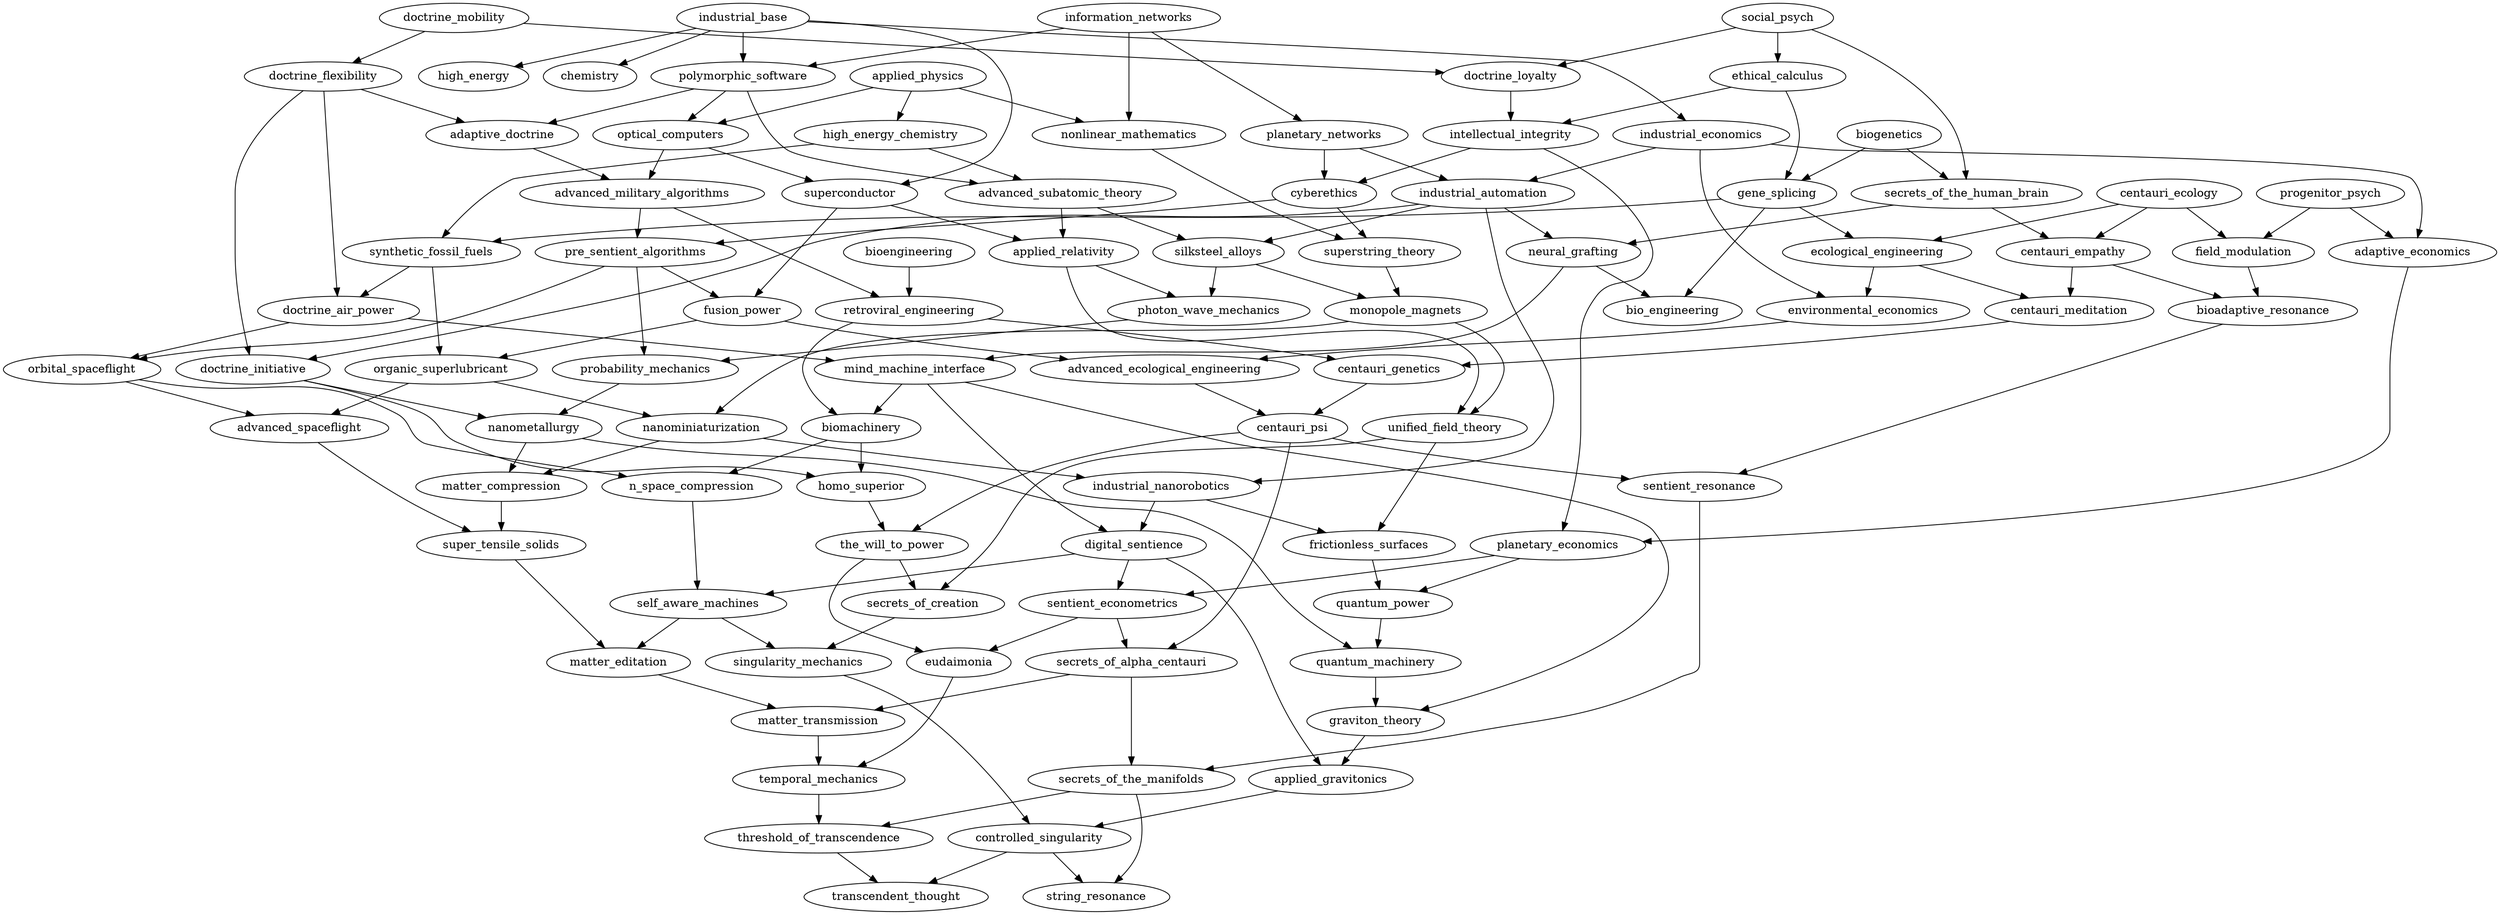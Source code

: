 digraph alpha_centauri {
    subgraph build {
        industrial_base                 -> {superconductor; high_energy; chemistry; polymorphic_software; industrial_economics};
        social_psych                    -> {doctrine_loyalty; ethical_calculus; secrets_of_the_human_brain};
        industrial_economics            -> { industrial_automation; environmental_economics; adaptive_economics};
        adaptive_economics              -> planetary_economics;
        gene_splicing                   -> { synthetic_fossil_fuels; bio_engineering; ecological_engineering};
        industrial_automation           -> {silksteel_alloys; doctrine_initiative; neural_grafting; industrial_nanorobotics};
        cyberethics                     -> {superstring_theory; pre_sentient_algorithms};
        silksteel_alloys                -> {monopole_magnets; photon_wave_mechanics};
        bioengineering                  -> {retroviral_engineering};
        environmental_economics         -> {advanced_ecological_engineering};
        monopole_magnets                -> {unified_field_theory; nanominiaturization};
        planetary_economics             -> {quantum_power; sentient_econometrics};
        advanced_ecological_engineering -> {centauri_psi};
        biomachinery                    -> {homo_superior; n_space_compression};
        probability_mechanics           -> {nanometallurgy};
        nanominiaturization             -> {matter_compression; industrial_nanorobotics};
        industrial_nanorobotics         -> {frictionless_surfaces; digital_sentience};
        super_tensile_solids            -> {matter_editation};
        matter_editation                -> {matter_transmission};
        quantum_machinery               -> {graviton_theory};
        matter_transmission             -> {temporal_mechanics};
        temporal_mechanics              -> {threshold_of_transcendence};
    }

    subgraph conquer {
        applied_physics                 -> {nonlinear_mathematics; high_energy_chemistry; optical_computers};
        doctrine_loyalty                -> {intellectual_integrity};
        field_modulation                -> {bioadaptive_resonance};
        high_energy_chemistry           -> {advanced_subatomic_theory; synthetic_fossil_fuels};
        nonlinear_mathematics           -> {superstring_theory};
        adaptive_doctrine               -> {advanced_military_algorithms};
        advanced_military_algorithms    -> {pre_sentient_algorithms; retroviral_engineering};
        bioadaptive_resonance           -> {sentient_resonance};
        neural_grafting                 -> {mind_machine_interface; bio_engineering};
        superconductor                  -> {applied_relativity; fusion_power};
        superstring_theory              -> {monopole_magnets};
        mind_machine_interface          -> {graviton_theory; digital_sentience; biomachinery};
        photon_wave_mechanics           -> {probability_mechanics};
        retroviral_engineering          -> {biomachinery; centauri_genetics};
        organic_superlubricant          -> {nanominiaturization; advanced_spaceflight};
        unified_field_theory            -> {frictionless_surfaces; secrets_of_creation};
        n_space_compression             -> {self_aware_machines};
        matter_compression              -> {super_tensile_solids};
        sentient_resonance              -> {secrets_of_the_manifolds};
        controlled_singularity          -> {string_resonance; transcendent_thought};
        string_resonance;
    }

    subgraph discover {
        biogenetics                     -> {secrets_of_the_human_brain; gene_splicing};
        information_networks            -> {nonlinear_mathematics; polymorphic_software; planetary_networks};
        planetary_networks              -> {industrial_automation; cyberethics};
        polymorphic_software            -> {advanced_subatomic_theory; optical_computers; adaptive_doctrine};
        secrets_of_the_human_brain      -> {neural_grafting; centauri_empathy};
        advanced_subatomic_theory       -> {applied_relativity; silksteel_alloys};
        optical_computers               -> {superconductor; advanced_military_algorithms};
        applied_relativity              -> {unified_field_theory; photon_wave_mechanics};
        pre_sentient_algorithms         -> {fusion_power; probability_mechanics; orbital_spaceflight};
        fusion_power                    -> {advanced_ecological_engineering; organic_superlubricant};
        orbital_spaceflight             -> {advanced_spaceflight; n_space_compression};
        advanced_spaceflight            -> {super_tensile_solids};
        digital_sentience               -> {applied_gravitonics; self_aware_machines; sentient_econometrics};
        frictionless_surfaces           -> {quantum_power};
        secrets_of_creation             -> {singularity_mechanics};
        quantum_power                   -> {quantum_machinery};
        self_aware_machines             -> {singularity_mechanics; matter_editation};
        secrets_of_alpha_centauri       -> {matter_transmission; secrets_of_the_manifolds};
        singularity_mechanics           -> {controlled_singularity};
        secrets_of_the_manifolds        -> {threshold_of_transcendence; string_resonance};
        transcendent_thought;

    }

    subgraph explore {
        centauri_ecology                -> {centauri_empathy; ecological_engineering; field_modulation};
        doctrine_mobility               -> {doctrine_flexibility; doctrine_loyalty};
        progenitor_psych                -> {field_modulation; adaptive_economics};
        doctrine_flexibility            -> {doctrine_initiative; doctrine_air_power; adaptive_doctrine};
        ethical_calculus                -> {intellectual_integrity; gene_splicing};
        centauri_empathy                -> {centauri_meditation; bioadaptive_resonance};
        intellectual_integrity          -> {cyberethics; planetary_economics};
        doctrine_initiative             -> {nanometallurgy; homo_superior};
        ecological_engineering          -> {centauri_meditation; environmental_economics};
        synthetic_fossil_fuels          -> {doctrine_air_power; organic_superlubricant};
        centauri_meditation             -> {centauri_genetics};
        doctrine_air_power              -> {mind_machine_interface; orbital_spaceflight};
        centauri_genetics               -> {centauri_psi};
        centauri_psi                    -> {the_will_to_power; secrets_of_alpha_centauri; sentient_resonance};
        homo_superior                   -> {the_will_to_power};
        nanometallurgy                  -> {matter_compression; quantum_machinery};
        the_will_to_power               -> {eudaimonia; secrets_of_creation};
        sentient_econometrics           -> {eudaimonia; secrets_of_alpha_centauri};
        eudaimonia                      -> {temporal_mechanics};
        graviton_theory                 -> {applied_gravitonics};
        applied_gravitonics             -> {controlled_singularity};
        threshold_of_transcendence      -> {transcendent_thought};
    }
}
